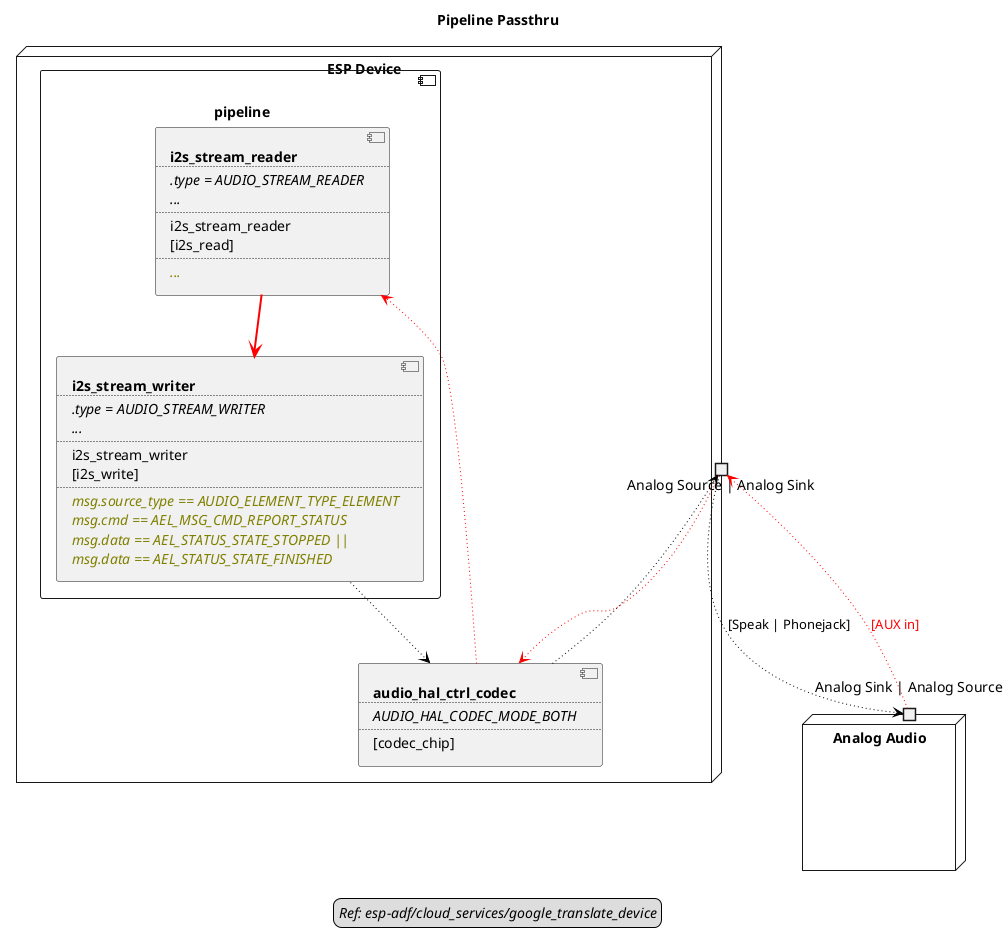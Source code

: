 ﻿@startuml pipeline_passthru
title Pipeline Passthru
allowmixing

legend
//Ref: esp-adf/cloud_services/google_translate_device//
end legend

node "ESP Device" as ESPDevice  {
  
    component "\n pipeline" as pipeline {

        component I2SStreamWriter [
            <b>i2s_stream_writer
            ....
            <i>.type = AUDIO_STREAM_WRITER
            <i>...
            ....
            i2s_stream_writer
            [i2s_write]
            ....
            <i><color olive>msg.source_type == AUDIO_ELEMENT_TYPE_ELEMENT
            <i><color olive>msg.cmd == AEL_MSG_CMD_REPORT_STATUS
            <i><color olive>msg.data == AEL_STATUS_STATE_STOPPED ||
            <i><color olive>msg.data == AEL_STATUS_STATE_FINISHED
        ]

        component I2SStreamReader [
            <b>i2s_stream_reader
            ....
            <i>.type = AUDIO_STREAM_READER
            <i>...
            ....
            i2s_stream_reader
            [i2s_read]
            ....
            <i><color olive>...
        ]
    }

    component HALCodec [
        <b>audio_hal_ctrl_codec
        ....
        <i>AUDIO_HAL_CODEC_MODE_BOTH
        ....
        [codec_chip]
    ]

    portout "Analog Source | Analog Sink" as AnalogSourceSink
} 

node "Analog Audio" as AnalogAudio  {
    portin "Analog Sink | Analog Source" as AnalogSinkSource
}

AnalogSinkSource --> AnalogSourceSink   #line:red;line.dotted;text:red : [AUX in]
AnalogSourceSink --> HALCodec           #line:red;line.dotted;text:red
HALCodec         --> I2SStreamReader    #line:red;line.dotted;text:red

I2SStreamReader --> I2SStreamWriter     #line:red;line.bold;text:red

I2SStreamWriter --> HALCodec            #line:black;line.dotted;text:black
HALCodec        --> AnalogSourceSink    #line:black;line.dotted;text:black
AnalogSourceSink --> AnalogSinkSource   #line:black;line.dotted;text:black : [Speak | Phonejack]

@enduml